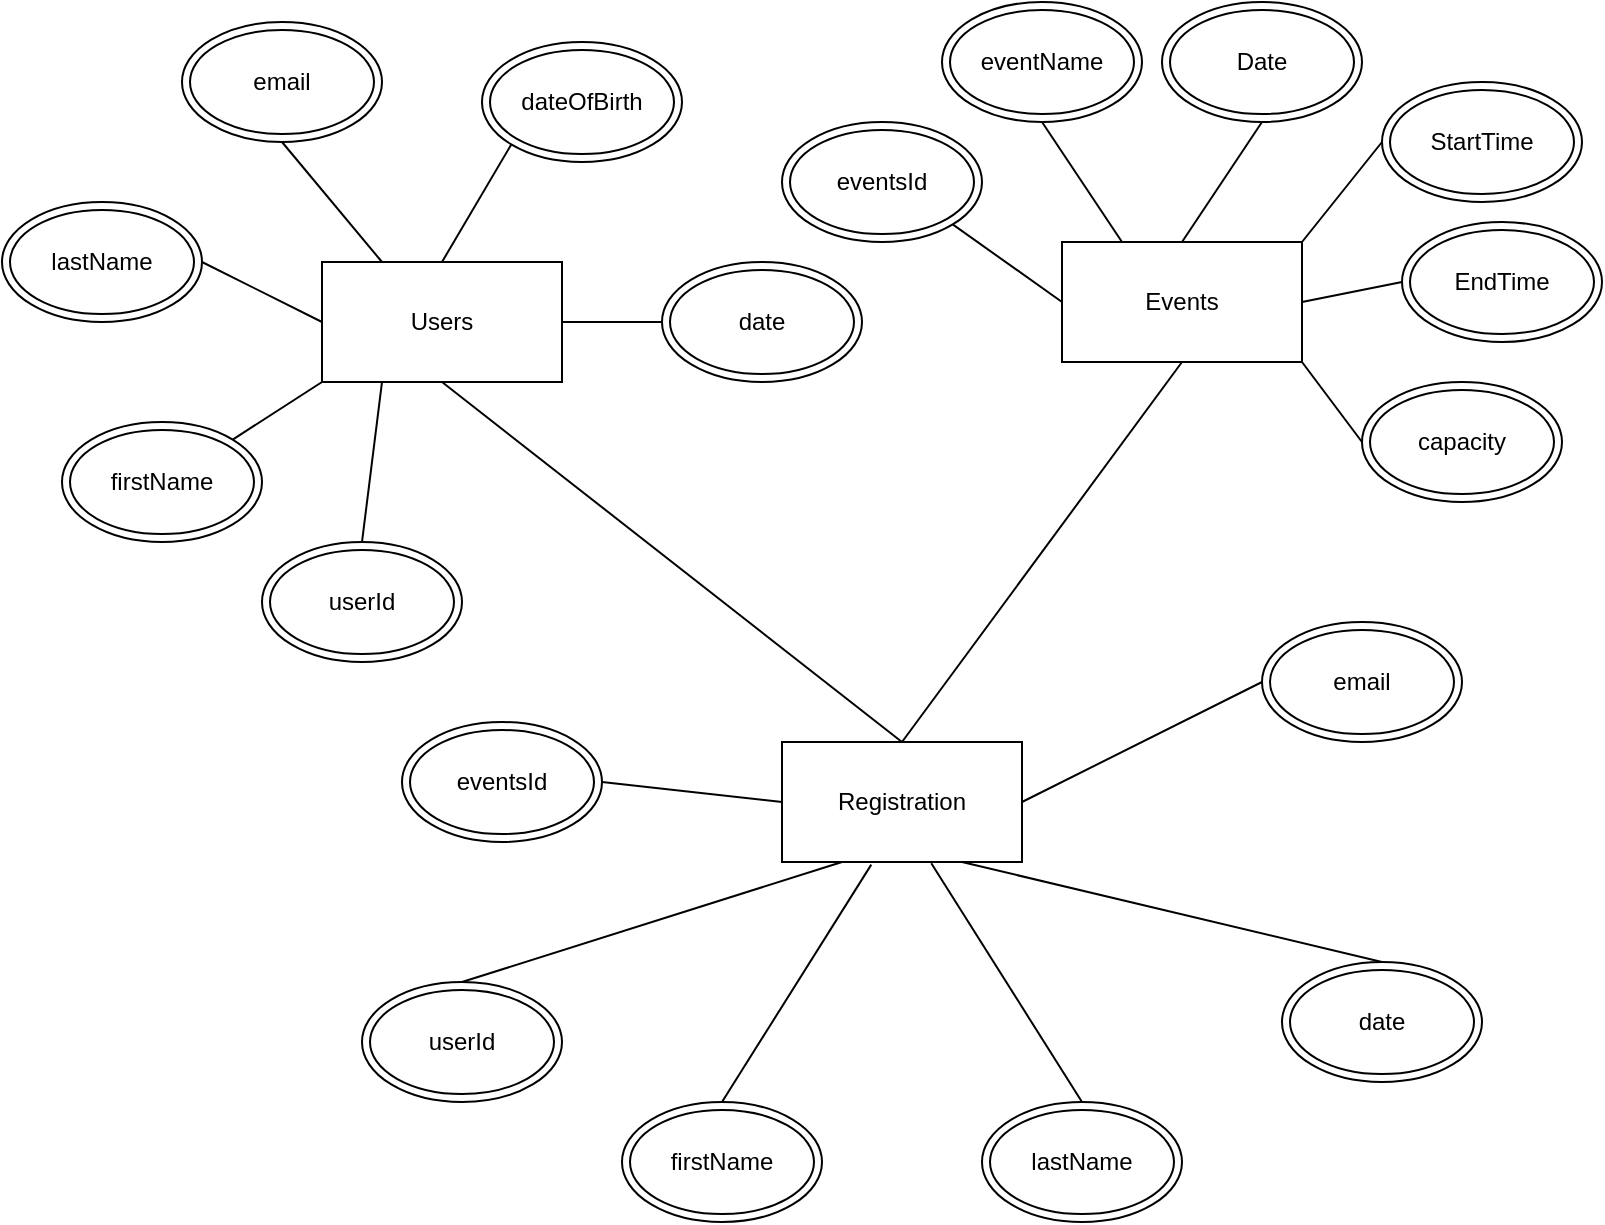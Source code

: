 <mxfile version="24.4.9" type="github">
  <diagram name="Page-1" id="1rn5XDqDe8FCeU281Xem">
    <mxGraphModel dx="746" dy="467" grid="1" gridSize="10" guides="1" tooltips="1" connect="1" arrows="1" fold="1" page="1" pageScale="1" pageWidth="850" pageHeight="1100" math="0" shadow="0">
      <root>
        <mxCell id="0" />
        <mxCell id="1" parent="0" />
        <mxCell id="Nl50hHBS0gdeQCL5uRJo-3" value="" style="endArrow=none;html=1;rounded=0;exitX=0.5;exitY=0;exitDx=0;exitDy=0;entryX=0.5;entryY=1;entryDx=0;entryDy=0;" parent="1" source="cG-joZKXoTek8FK1ypjY-4" target="cG-joZKXoTek8FK1ypjY-2" edge="1">
          <mxGeometry width="50" height="50" relative="1" as="geometry">
            <mxPoint x="260" y="330" as="sourcePoint" />
            <mxPoint x="420" y="240" as="targetPoint" />
          </mxGeometry>
        </mxCell>
        <mxCell id="Nl50hHBS0gdeQCL5uRJo-4" value="" style="endArrow=none;html=1;rounded=0;entryX=0.5;entryY=1;entryDx=0;entryDy=0;exitX=0.5;exitY=0;exitDx=0;exitDy=0;" parent="1" source="cG-joZKXoTek8FK1ypjY-4" target="cG-joZKXoTek8FK1ypjY-3" edge="1">
          <mxGeometry width="50" height="50" relative="1" as="geometry">
            <mxPoint x="260" y="330" as="sourcePoint" />
            <mxPoint x="160" y="200" as="targetPoint" />
            <Array as="points" />
          </mxGeometry>
        </mxCell>
        <mxCell id="cG-joZKXoTek8FK1ypjY-2" value="Events" style="rounded=0;whiteSpace=wrap;html=1;" parent="1" vertex="1">
          <mxGeometry x="550" y="130" width="120" height="60" as="geometry" />
        </mxCell>
        <mxCell id="cG-joZKXoTek8FK1ypjY-3" value="Users" style="rounded=0;whiteSpace=wrap;html=1;" parent="1" vertex="1">
          <mxGeometry x="180" y="140" width="120" height="60" as="geometry" />
        </mxCell>
        <mxCell id="cG-joZKXoTek8FK1ypjY-4" value="Registration" style="rounded=0;whiteSpace=wrap;html=1;" parent="1" vertex="1">
          <mxGeometry x="410" y="380" width="120" height="60" as="geometry" />
        </mxCell>
        <mxCell id="cG-joZKXoTek8FK1ypjY-5" value="eventsId" style="ellipse;shape=doubleEllipse;whiteSpace=wrap;html=1;" parent="1" vertex="1">
          <mxGeometry x="410" y="70" width="100" height="60" as="geometry" />
        </mxCell>
        <mxCell id="cG-joZKXoTek8FK1ypjY-7" value="eventName" style="ellipse;shape=doubleEllipse;whiteSpace=wrap;html=1;" parent="1" vertex="1">
          <mxGeometry x="490" y="10" width="100" height="60" as="geometry" />
        </mxCell>
        <mxCell id="cG-joZKXoTek8FK1ypjY-8" value="Date" style="ellipse;shape=doubleEllipse;whiteSpace=wrap;html=1;" parent="1" vertex="1">
          <mxGeometry x="600" y="10" width="100" height="60" as="geometry" />
        </mxCell>
        <mxCell id="cG-joZKXoTek8FK1ypjY-9" value="EndTime" style="ellipse;shape=doubleEllipse;whiteSpace=wrap;html=1;" parent="1" vertex="1">
          <mxGeometry x="720" y="120" width="100" height="60" as="geometry" />
        </mxCell>
        <mxCell id="cG-joZKXoTek8FK1ypjY-10" value="StartTime" style="ellipse;shape=doubleEllipse;whiteSpace=wrap;html=1;" parent="1" vertex="1">
          <mxGeometry x="710" y="50" width="100" height="60" as="geometry" />
        </mxCell>
        <mxCell id="cG-joZKXoTek8FK1ypjY-11" value="capacity" style="ellipse;shape=doubleEllipse;whiteSpace=wrap;html=1;" parent="1" vertex="1">
          <mxGeometry x="700" y="200" width="100" height="60" as="geometry" />
        </mxCell>
        <mxCell id="cG-joZKXoTek8FK1ypjY-13" value="" style="endArrow=none;html=1;rounded=0;entryX=1;entryY=1;entryDx=0;entryDy=0;" parent="1" target="cG-joZKXoTek8FK1ypjY-5" edge="1">
          <mxGeometry width="50" height="50" relative="1" as="geometry">
            <mxPoint x="550" y="160" as="sourcePoint" />
            <mxPoint x="670" y="150" as="targetPoint" />
          </mxGeometry>
        </mxCell>
        <mxCell id="cG-joZKXoTek8FK1ypjY-14" value="" style="endArrow=none;html=1;rounded=0;exitX=0.5;exitY=1;exitDx=0;exitDy=0;entryX=0.25;entryY=0;entryDx=0;entryDy=0;" parent="1" source="cG-joZKXoTek8FK1ypjY-7" target="cG-joZKXoTek8FK1ypjY-2" edge="1">
          <mxGeometry width="50" height="50" relative="1" as="geometry">
            <mxPoint x="620" y="200" as="sourcePoint" />
            <mxPoint x="670" y="150" as="targetPoint" />
          </mxGeometry>
        </mxCell>
        <mxCell id="cG-joZKXoTek8FK1ypjY-15" value="" style="endArrow=none;html=1;rounded=0;entryX=0.5;entryY=1;entryDx=0;entryDy=0;exitX=0.5;exitY=0;exitDx=0;exitDy=0;" parent="1" source="cG-joZKXoTek8FK1ypjY-2" target="cG-joZKXoTek8FK1ypjY-8" edge="1">
          <mxGeometry width="50" height="50" relative="1" as="geometry">
            <mxPoint x="620" y="200" as="sourcePoint" />
            <mxPoint x="670" y="150" as="targetPoint" />
          </mxGeometry>
        </mxCell>
        <mxCell id="cG-joZKXoTek8FK1ypjY-16" value="" style="endArrow=none;html=1;rounded=0;entryX=0;entryY=0.5;entryDx=0;entryDy=0;" parent="1" target="cG-joZKXoTek8FK1ypjY-10" edge="1">
          <mxGeometry width="50" height="50" relative="1" as="geometry">
            <mxPoint x="670" y="130" as="sourcePoint" />
            <mxPoint x="670" y="150" as="targetPoint" />
          </mxGeometry>
        </mxCell>
        <mxCell id="cG-joZKXoTek8FK1ypjY-17" value="" style="endArrow=none;html=1;rounded=0;entryX=0;entryY=0.5;entryDx=0;entryDy=0;exitX=1;exitY=0.5;exitDx=0;exitDy=0;" parent="1" source="cG-joZKXoTek8FK1ypjY-2" target="cG-joZKXoTek8FK1ypjY-9" edge="1">
          <mxGeometry width="50" height="50" relative="1" as="geometry">
            <mxPoint x="620" y="200" as="sourcePoint" />
            <mxPoint x="670" y="150" as="targetPoint" />
          </mxGeometry>
        </mxCell>
        <mxCell id="cG-joZKXoTek8FK1ypjY-18" value="" style="endArrow=none;html=1;rounded=0;entryX=0;entryY=0.5;entryDx=0;entryDy=0;exitX=1;exitY=1;exitDx=0;exitDy=0;" parent="1" source="cG-joZKXoTek8FK1ypjY-2" target="cG-joZKXoTek8FK1ypjY-11" edge="1">
          <mxGeometry width="50" height="50" relative="1" as="geometry">
            <mxPoint x="620" y="200" as="sourcePoint" />
            <mxPoint x="670" y="150" as="targetPoint" />
          </mxGeometry>
        </mxCell>
        <mxCell id="cG-joZKXoTek8FK1ypjY-19" value="firstName" style="ellipse;shape=doubleEllipse;whiteSpace=wrap;html=1;" parent="1" vertex="1">
          <mxGeometry x="50" y="220" width="100" height="60" as="geometry" />
        </mxCell>
        <mxCell id="cG-joZKXoTek8FK1ypjY-20" value="lastName" style="ellipse;shape=doubleEllipse;whiteSpace=wrap;html=1;" parent="1" vertex="1">
          <mxGeometry x="20" y="110" width="100" height="60" as="geometry" />
        </mxCell>
        <mxCell id="cG-joZKXoTek8FK1ypjY-21" value="email" style="ellipse;shape=doubleEllipse;whiteSpace=wrap;html=1;" parent="1" vertex="1">
          <mxGeometry x="110" y="20" width="100" height="60" as="geometry" />
        </mxCell>
        <mxCell id="cG-joZKXoTek8FK1ypjY-22" value="dateOfBirth" style="ellipse;shape=doubleEllipse;whiteSpace=wrap;html=1;" parent="1" vertex="1">
          <mxGeometry x="260" y="30" width="100" height="60" as="geometry" />
        </mxCell>
        <mxCell id="cG-joZKXoTek8FK1ypjY-23" value="date" style="ellipse;shape=doubleEllipse;whiteSpace=wrap;html=1;" parent="1" vertex="1">
          <mxGeometry x="350" y="140" width="100" height="60" as="geometry" />
        </mxCell>
        <mxCell id="cG-joZKXoTek8FK1ypjY-24" value="" style="endArrow=none;html=1;rounded=0;entryX=0;entryY=1;entryDx=0;entryDy=0;exitX=1;exitY=0;exitDx=0;exitDy=0;" parent="1" source="cG-joZKXoTek8FK1ypjY-19" target="cG-joZKXoTek8FK1ypjY-3" edge="1">
          <mxGeometry width="50" height="50" relative="1" as="geometry">
            <mxPoint x="400" y="280" as="sourcePoint" />
            <mxPoint x="450" y="230" as="targetPoint" />
          </mxGeometry>
        </mxCell>
        <mxCell id="cG-joZKXoTek8FK1ypjY-25" value="" style="endArrow=none;html=1;rounded=0;entryX=1;entryY=0.5;entryDx=0;entryDy=0;exitX=0;exitY=0.5;exitDx=0;exitDy=0;" parent="1" source="cG-joZKXoTek8FK1ypjY-3" target="cG-joZKXoTek8FK1ypjY-20" edge="1">
          <mxGeometry width="50" height="50" relative="1" as="geometry">
            <mxPoint x="400" y="280" as="sourcePoint" />
            <mxPoint x="450" y="230" as="targetPoint" />
          </mxGeometry>
        </mxCell>
        <mxCell id="cG-joZKXoTek8FK1ypjY-26" value="" style="endArrow=none;html=1;rounded=0;entryX=0.5;entryY=1;entryDx=0;entryDy=0;exitX=0.25;exitY=0;exitDx=0;exitDy=0;" parent="1" source="cG-joZKXoTek8FK1ypjY-3" target="cG-joZKXoTek8FK1ypjY-21" edge="1">
          <mxGeometry width="50" height="50" relative="1" as="geometry">
            <mxPoint x="400" y="280" as="sourcePoint" />
            <mxPoint x="450" y="230" as="targetPoint" />
          </mxGeometry>
        </mxCell>
        <mxCell id="cG-joZKXoTek8FK1ypjY-27" value="" style="endArrow=none;html=1;rounded=0;entryX=0;entryY=1;entryDx=0;entryDy=0;exitX=0.5;exitY=0;exitDx=0;exitDy=0;" parent="1" source="cG-joZKXoTek8FK1ypjY-3" target="cG-joZKXoTek8FK1ypjY-22" edge="1">
          <mxGeometry width="50" height="50" relative="1" as="geometry">
            <mxPoint x="400" y="280" as="sourcePoint" />
            <mxPoint x="450" y="230" as="targetPoint" />
          </mxGeometry>
        </mxCell>
        <mxCell id="cG-joZKXoTek8FK1ypjY-28" value="" style="endArrow=none;html=1;rounded=0;entryX=0;entryY=0.5;entryDx=0;entryDy=0;exitX=1;exitY=0.5;exitDx=0;exitDy=0;" parent="1" source="cG-joZKXoTek8FK1ypjY-3" target="cG-joZKXoTek8FK1ypjY-23" edge="1">
          <mxGeometry width="50" height="50" relative="1" as="geometry">
            <mxPoint x="400" y="280" as="sourcePoint" />
            <mxPoint x="450" y="230" as="targetPoint" />
          </mxGeometry>
        </mxCell>
        <mxCell id="cG-joZKXoTek8FK1ypjY-29" value="userId" style="ellipse;shape=doubleEllipse;whiteSpace=wrap;html=1;" parent="1" vertex="1">
          <mxGeometry x="150" y="280" width="100" height="60" as="geometry" />
        </mxCell>
        <mxCell id="cG-joZKXoTek8FK1ypjY-30" value="" style="endArrow=none;html=1;rounded=0;entryX=0.25;entryY=1;entryDx=0;entryDy=0;exitX=0.5;exitY=0;exitDx=0;exitDy=0;" parent="1" source="cG-joZKXoTek8FK1ypjY-29" target="cG-joZKXoTek8FK1ypjY-3" edge="1">
          <mxGeometry width="50" height="50" relative="1" as="geometry">
            <mxPoint x="400" y="280" as="sourcePoint" />
            <mxPoint x="400" y="250" as="targetPoint" />
          </mxGeometry>
        </mxCell>
        <mxCell id="cG-joZKXoTek8FK1ypjY-32" value="eventsId" style="ellipse;shape=doubleEllipse;whiteSpace=wrap;html=1;" parent="1" vertex="1">
          <mxGeometry x="220" y="370" width="100" height="60" as="geometry" />
        </mxCell>
        <mxCell id="cG-joZKXoTek8FK1ypjY-33" value="userId" style="ellipse;shape=doubleEllipse;whiteSpace=wrap;html=1;" parent="1" vertex="1">
          <mxGeometry x="200" y="500" width="100" height="60" as="geometry" />
        </mxCell>
        <mxCell id="cG-joZKXoTek8FK1ypjY-34" value="date" style="ellipse;shape=doubleEllipse;whiteSpace=wrap;html=1;" parent="1" vertex="1">
          <mxGeometry x="660" y="490" width="100" height="60" as="geometry" />
        </mxCell>
        <mxCell id="cG-joZKXoTek8FK1ypjY-35" value="email" style="ellipse;shape=doubleEllipse;whiteSpace=wrap;html=1;" parent="1" vertex="1">
          <mxGeometry x="650" y="320" width="100" height="60" as="geometry" />
        </mxCell>
        <mxCell id="cG-joZKXoTek8FK1ypjY-36" value="" style="endArrow=none;html=1;rounded=0;entryX=0;entryY=0.5;entryDx=0;entryDy=0;exitX=1;exitY=0.5;exitDx=0;exitDy=0;" parent="1" source="cG-joZKXoTek8FK1ypjY-32" target="cG-joZKXoTek8FK1ypjY-4" edge="1">
          <mxGeometry width="50" height="50" relative="1" as="geometry">
            <mxPoint x="400" y="320" as="sourcePoint" />
            <mxPoint x="450" y="270" as="targetPoint" />
          </mxGeometry>
        </mxCell>
        <mxCell id="cG-joZKXoTek8FK1ypjY-37" value="" style="endArrow=none;html=1;rounded=0;entryX=0.25;entryY=1;entryDx=0;entryDy=0;exitX=0.5;exitY=0;exitDx=0;exitDy=0;" parent="1" source="cG-joZKXoTek8FK1ypjY-33" target="cG-joZKXoTek8FK1ypjY-4" edge="1">
          <mxGeometry width="50" height="50" relative="1" as="geometry">
            <mxPoint x="400" y="320" as="sourcePoint" />
            <mxPoint x="450" y="270" as="targetPoint" />
          </mxGeometry>
        </mxCell>
        <mxCell id="cG-joZKXoTek8FK1ypjY-38" value="" style="endArrow=none;html=1;rounded=0;entryX=0.5;entryY=0;entryDx=0;entryDy=0;exitX=0.75;exitY=1;exitDx=0;exitDy=0;" parent="1" source="cG-joZKXoTek8FK1ypjY-4" target="cG-joZKXoTek8FK1ypjY-34" edge="1">
          <mxGeometry width="50" height="50" relative="1" as="geometry">
            <mxPoint x="400" y="320" as="sourcePoint" />
            <mxPoint x="450" y="270" as="targetPoint" />
          </mxGeometry>
        </mxCell>
        <mxCell id="cG-joZKXoTek8FK1ypjY-39" value="" style="endArrow=none;html=1;rounded=0;entryX=0;entryY=0.5;entryDx=0;entryDy=0;exitX=1;exitY=0.5;exitDx=0;exitDy=0;" parent="1" source="cG-joZKXoTek8FK1ypjY-4" target="cG-joZKXoTek8FK1ypjY-35" edge="1">
          <mxGeometry width="50" height="50" relative="1" as="geometry">
            <mxPoint x="400" y="320" as="sourcePoint" />
            <mxPoint x="450" y="270" as="targetPoint" />
          </mxGeometry>
        </mxCell>
        <mxCell id="y2M_KkeJjWnZkutDA5Bp-1" value="lastName" style="ellipse;shape=doubleEllipse;whiteSpace=wrap;html=1;" vertex="1" parent="1">
          <mxGeometry x="510" y="560" width="100" height="60" as="geometry" />
        </mxCell>
        <mxCell id="y2M_KkeJjWnZkutDA5Bp-2" value="firstName" style="ellipse;shape=doubleEllipse;whiteSpace=wrap;html=1;" vertex="1" parent="1">
          <mxGeometry x="330" y="560" width="100" height="60" as="geometry" />
        </mxCell>
        <mxCell id="y2M_KkeJjWnZkutDA5Bp-3" value="" style="endArrow=none;html=1;rounded=0;exitX=0.5;exitY=0;exitDx=0;exitDy=0;entryX=0.372;entryY=1.022;entryDx=0;entryDy=0;entryPerimeter=0;" edge="1" parent="1" source="y2M_KkeJjWnZkutDA5Bp-2" target="cG-joZKXoTek8FK1ypjY-4">
          <mxGeometry width="50" height="50" relative="1" as="geometry">
            <mxPoint x="560" y="430" as="sourcePoint" />
            <mxPoint x="610" y="380" as="targetPoint" />
          </mxGeometry>
        </mxCell>
        <mxCell id="y2M_KkeJjWnZkutDA5Bp-4" value="" style="endArrow=none;html=1;rounded=0;exitX=0.5;exitY=0;exitDx=0;exitDy=0;entryX=0.622;entryY=1.011;entryDx=0;entryDy=0;entryPerimeter=0;" edge="1" parent="1" source="y2M_KkeJjWnZkutDA5Bp-1" target="cG-joZKXoTek8FK1ypjY-4">
          <mxGeometry width="50" height="50" relative="1" as="geometry">
            <mxPoint x="560" y="430" as="sourcePoint" />
            <mxPoint x="610" y="380" as="targetPoint" />
          </mxGeometry>
        </mxCell>
      </root>
    </mxGraphModel>
  </diagram>
</mxfile>
